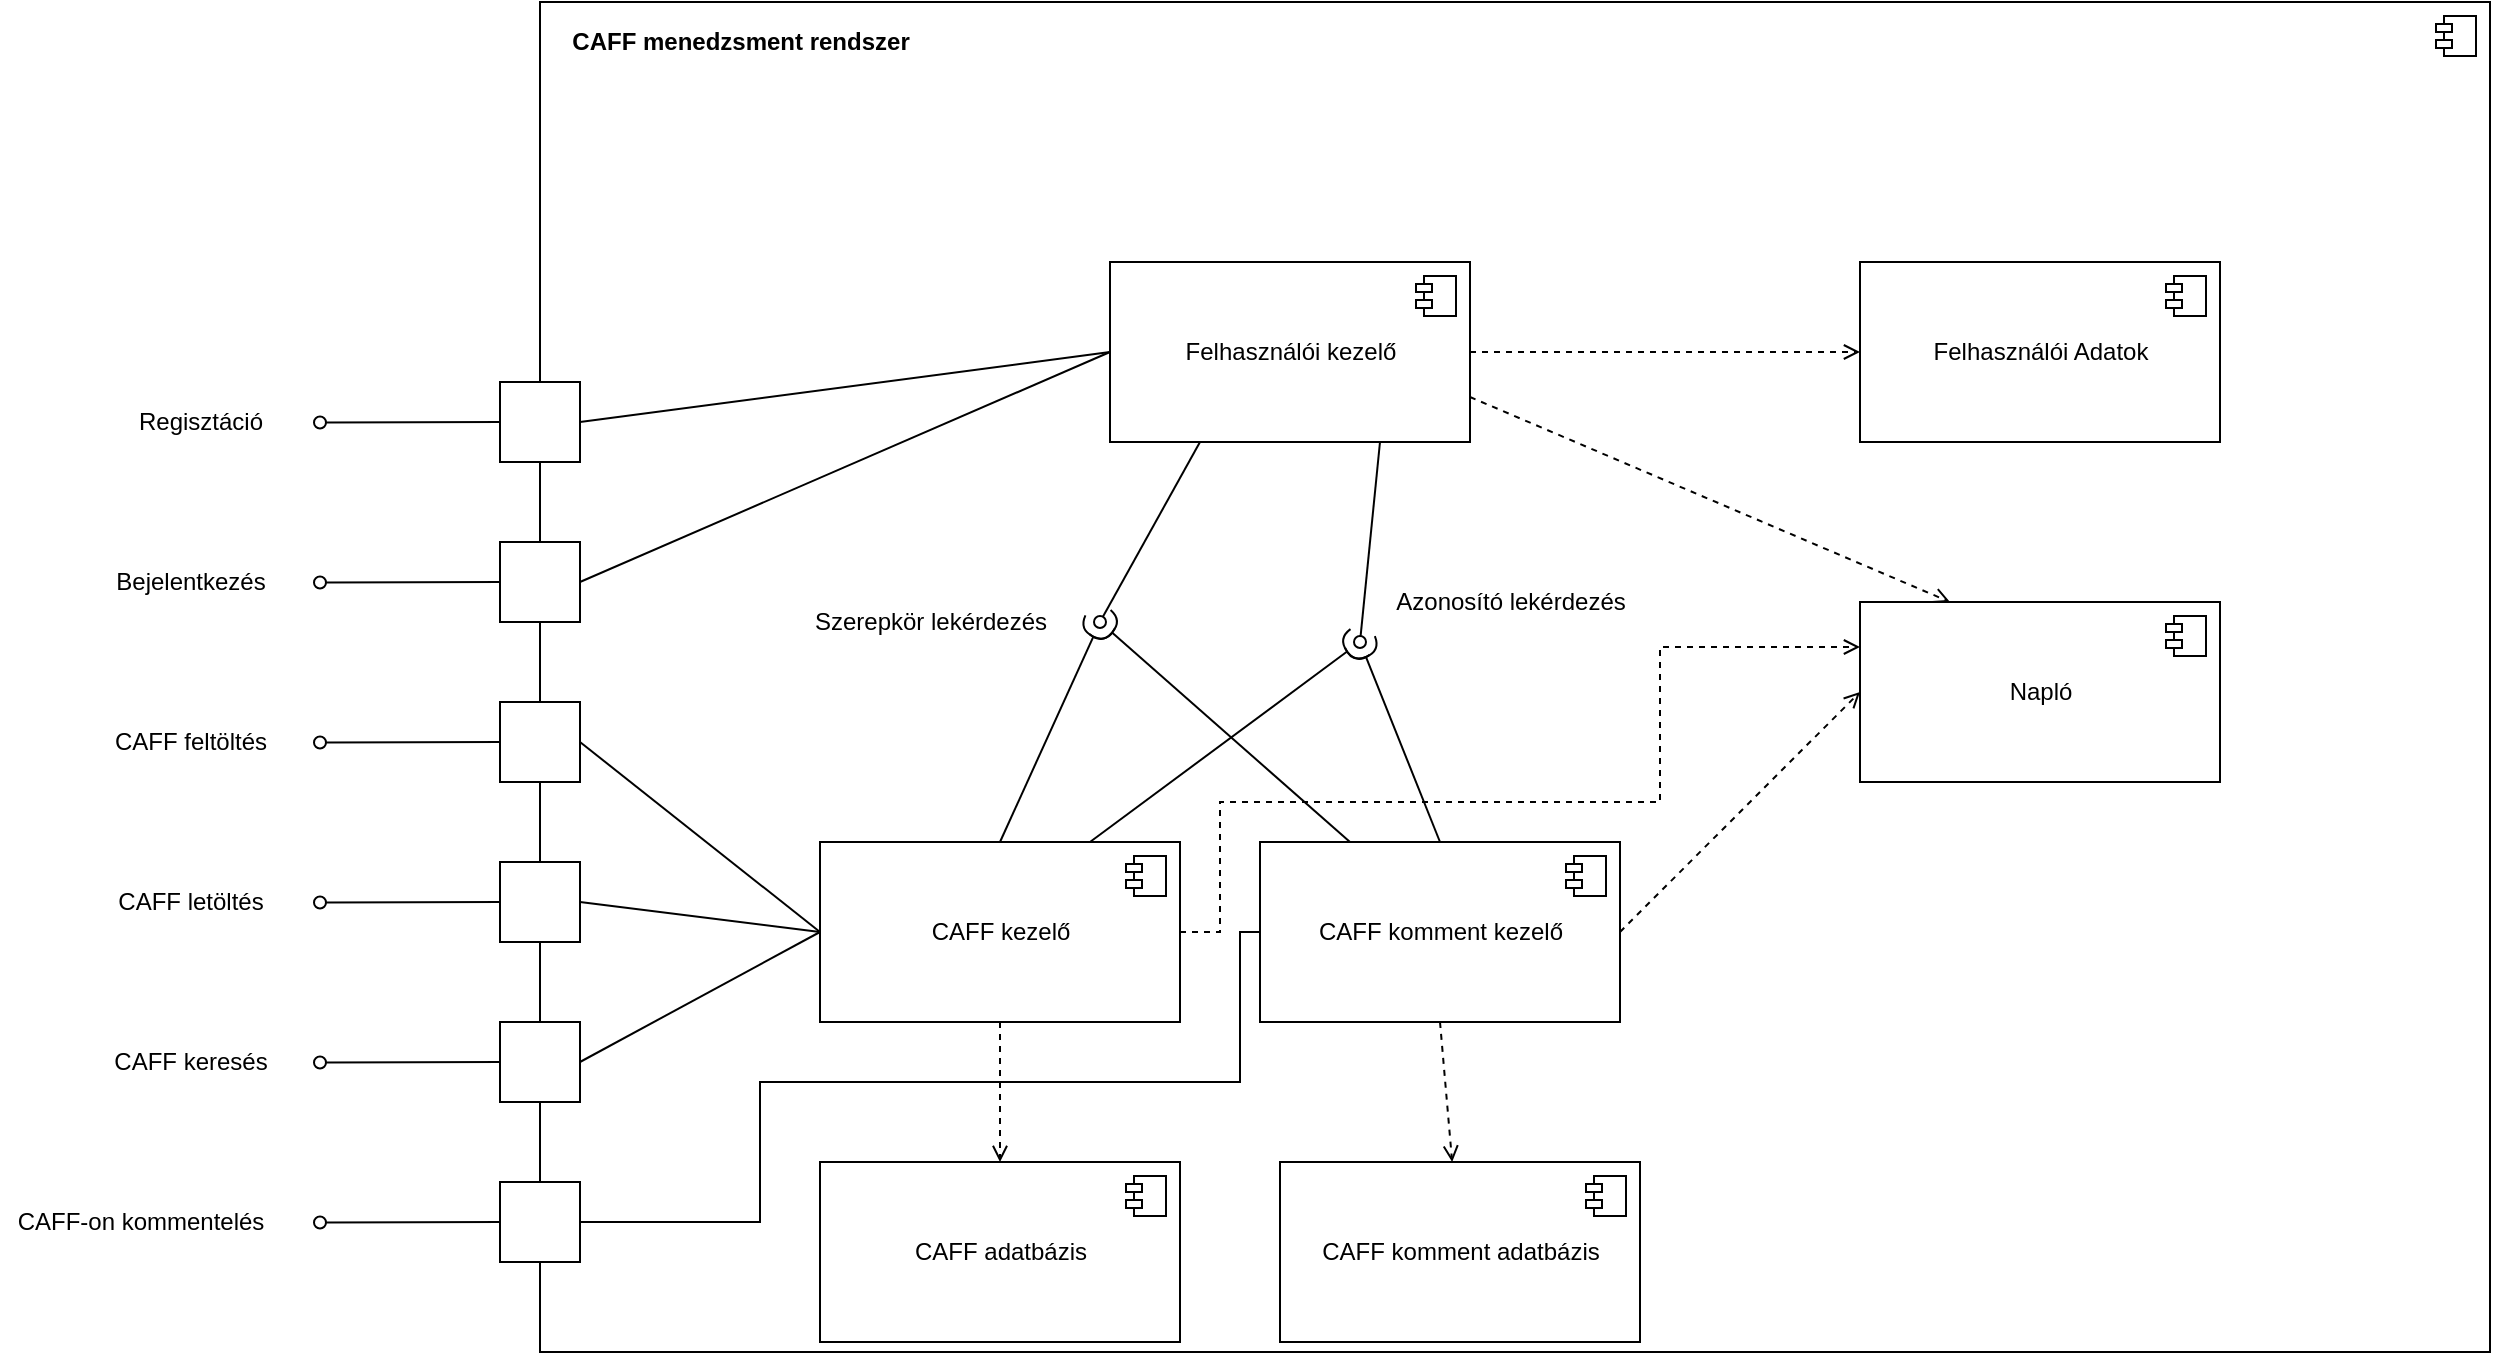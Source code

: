 <mxfile version="15.4.0" type="device"><diagram id="pZsBLCLocK1X_sweAYKc" name="Page-1"><mxGraphModel dx="2272" dy="822" grid="1" gridSize="10" guides="1" tooltips="1" connect="1" arrows="1" fold="1" page="1" pageScale="1" pageWidth="850" pageHeight="1100" math="0" shadow="0"><root><mxCell id="0"/><mxCell id="1" parent="0"/><mxCell id="NrTcaysrjlNpQXRKOURs-41" value="" style="html=1;dropTarget=0;" parent="1" vertex="1"><mxGeometry x="50" y="60" width="975" height="675" as="geometry"/></mxCell><mxCell id="NrTcaysrjlNpQXRKOURs-42" value="" style="shape=module;jettyWidth=8;jettyHeight=4;" parent="NrTcaysrjlNpQXRKOURs-41" vertex="1"><mxGeometry x="1" width="20" height="20" relative="1" as="geometry"><mxPoint x="-27" y="7" as="offset"/></mxGeometry></mxCell><mxCell id="NrTcaysrjlNpQXRKOURs-6" style="edgeStyle=orthogonalEdgeStyle;rounded=0;orthogonalLoop=1;jettySize=auto;html=1;exitX=1;exitY=0.5;exitDx=0;exitDy=0;entryX=0;entryY=0.5;entryDx=0;entryDy=0;dashed=1;endArrow=open;endFill=0;" parent="1" source="NrTcaysrjlNpQXRKOURs-2" target="NrTcaysrjlNpQXRKOURs-4" edge="1"><mxGeometry relative="1" as="geometry"/></mxCell><mxCell id="NrTcaysrjlNpQXRKOURs-26" style="edgeStyle=none;rounded=0;orthogonalLoop=1;jettySize=auto;html=1;exitX=0.25;exitY=1;exitDx=0;exitDy=0;endArrow=oval;endFill=0;" parent="1" source="NrTcaysrjlNpQXRKOURs-2" edge="1"><mxGeometry relative="1" as="geometry"><mxPoint x="330" y="370" as="targetPoint"/></mxGeometry></mxCell><mxCell id="NrTcaysrjlNpQXRKOURs-40" style="rounded=0;orthogonalLoop=1;jettySize=auto;html=1;exitX=1;exitY=0.75;exitDx=0;exitDy=0;entryX=0.25;entryY=0;entryDx=0;entryDy=0;dashed=1;endArrow=open;endFill=0;" parent="1" source="NrTcaysrjlNpQXRKOURs-2" target="NrTcaysrjlNpQXRKOURs-36" edge="1"><mxGeometry relative="1" as="geometry"/></mxCell><mxCell id="NrTcaysrjlNpQXRKOURs-2" value="Felhasználói kezelő" style="html=1;dropTarget=0;" parent="1" vertex="1"><mxGeometry x="335" y="190" width="180" height="90" as="geometry"/></mxCell><mxCell id="NrTcaysrjlNpQXRKOURs-3" value="" style="shape=module;jettyWidth=8;jettyHeight=4;" parent="NrTcaysrjlNpQXRKOURs-2" vertex="1"><mxGeometry x="1" width="20" height="20" relative="1" as="geometry"><mxPoint x="-27" y="7" as="offset"/></mxGeometry></mxCell><mxCell id="NrTcaysrjlNpQXRKOURs-4" value="Felhasználói Adatok" style="html=1;dropTarget=0;" parent="1" vertex="1"><mxGeometry x="710" y="190" width="180" height="90" as="geometry"/></mxCell><mxCell id="NrTcaysrjlNpQXRKOURs-5" value="" style="shape=module;jettyWidth=8;jettyHeight=4;" parent="NrTcaysrjlNpQXRKOURs-4" vertex="1"><mxGeometry x="1" width="20" height="20" relative="1" as="geometry"><mxPoint x="-27" y="7" as="offset"/></mxGeometry></mxCell><mxCell id="NrTcaysrjlNpQXRKOURs-19" style="edgeStyle=none;rounded=0;orthogonalLoop=1;jettySize=auto;html=1;exitX=0.5;exitY=1;exitDx=0;exitDy=0;entryX=0.5;entryY=0;entryDx=0;entryDy=0;dashed=1;endArrow=open;endFill=0;" parent="1" source="NrTcaysrjlNpQXRKOURs-10" target="NrTcaysrjlNpQXRKOURs-14" edge="1"><mxGeometry relative="1" as="geometry"/></mxCell><mxCell id="NrTcaysrjlNpQXRKOURs-30" style="edgeStyle=none;rounded=0;orthogonalLoop=1;jettySize=auto;html=1;exitX=0.5;exitY=0;exitDx=0;exitDy=0;endArrow=halfCircle;endFill=0;" parent="1" source="NrTcaysrjlNpQXRKOURs-10" edge="1"><mxGeometry relative="1" as="geometry"><mxPoint x="330" y="370" as="targetPoint"/></mxGeometry></mxCell><mxCell id="NrTcaysrjlNpQXRKOURs-34" style="edgeStyle=none;rounded=0;orthogonalLoop=1;jettySize=auto;html=1;exitX=0.75;exitY=0;exitDx=0;exitDy=0;endArrow=halfCircle;endFill=0;" parent="1" source="NrTcaysrjlNpQXRKOURs-10" edge="1"><mxGeometry relative="1" as="geometry"><mxPoint x="460" y="380" as="targetPoint"/></mxGeometry></mxCell><mxCell id="NrTcaysrjlNpQXRKOURs-39" style="edgeStyle=orthogonalEdgeStyle;rounded=0;orthogonalLoop=1;jettySize=auto;html=1;exitX=1;exitY=0.5;exitDx=0;exitDy=0;entryX=0;entryY=0.25;entryDx=0;entryDy=0;dashed=1;endArrow=open;endFill=0;" parent="1" source="NrTcaysrjlNpQXRKOURs-10" target="NrTcaysrjlNpQXRKOURs-36" edge="1"><mxGeometry relative="1" as="geometry"><Array as="points"><mxPoint x="390" y="525"/><mxPoint x="390" y="460"/><mxPoint x="610" y="460"/><mxPoint x="610" y="383"/></Array></mxGeometry></mxCell><mxCell id="NrTcaysrjlNpQXRKOURs-10" value="CAFF kezelő" style="html=1;dropTarget=0;" parent="1" vertex="1"><mxGeometry x="190" y="480" width="180" height="90" as="geometry"/></mxCell><mxCell id="NrTcaysrjlNpQXRKOURs-11" value="" style="shape=module;jettyWidth=8;jettyHeight=4;" parent="NrTcaysrjlNpQXRKOURs-10" vertex="1"><mxGeometry x="1" width="20" height="20" relative="1" as="geometry"><mxPoint x="-27" y="7" as="offset"/></mxGeometry></mxCell><mxCell id="NrTcaysrjlNpQXRKOURs-18" style="edgeStyle=none;rounded=0;orthogonalLoop=1;jettySize=auto;html=1;exitX=0.5;exitY=1;exitDx=0;exitDy=0;dashed=1;endArrow=open;endFill=0;" parent="1" source="NrTcaysrjlNpQXRKOURs-12" target="NrTcaysrjlNpQXRKOURs-16" edge="1"><mxGeometry relative="1" as="geometry"/></mxCell><mxCell id="NrTcaysrjlNpQXRKOURs-31" style="edgeStyle=none;rounded=0;orthogonalLoop=1;jettySize=auto;html=1;exitX=0.25;exitY=0;exitDx=0;exitDy=0;endArrow=halfCircle;endFill=0;" parent="1" source="NrTcaysrjlNpQXRKOURs-12" edge="1"><mxGeometry relative="1" as="geometry"><mxPoint x="330" y="370" as="targetPoint"/></mxGeometry></mxCell><mxCell id="NrTcaysrjlNpQXRKOURs-35" style="edgeStyle=none;rounded=0;orthogonalLoop=1;jettySize=auto;html=1;exitX=0.5;exitY=0;exitDx=0;exitDy=0;endArrow=halfCircle;endFill=0;" parent="1" source="NrTcaysrjlNpQXRKOURs-12" edge="1"><mxGeometry relative="1" as="geometry"><mxPoint x="460.0" y="380" as="targetPoint"/></mxGeometry></mxCell><mxCell id="NrTcaysrjlNpQXRKOURs-38" style="edgeStyle=none;rounded=0;orthogonalLoop=1;jettySize=auto;html=1;exitX=1;exitY=0.5;exitDx=0;exitDy=0;entryX=0;entryY=0.5;entryDx=0;entryDy=0;dashed=1;endArrow=open;endFill=0;" parent="1" source="NrTcaysrjlNpQXRKOURs-12" target="NrTcaysrjlNpQXRKOURs-36" edge="1"><mxGeometry relative="1" as="geometry"/></mxCell><mxCell id="NrTcaysrjlNpQXRKOURs-12" value="CAFF komment kezelő" style="html=1;dropTarget=0;" parent="1" vertex="1"><mxGeometry x="410" y="480" width="180" height="90" as="geometry"/></mxCell><mxCell id="NrTcaysrjlNpQXRKOURs-13" value="" style="shape=module;jettyWidth=8;jettyHeight=4;" parent="NrTcaysrjlNpQXRKOURs-12" vertex="1"><mxGeometry x="1" width="20" height="20" relative="1" as="geometry"><mxPoint x="-27" y="7" as="offset"/></mxGeometry></mxCell><mxCell id="NrTcaysrjlNpQXRKOURs-14" value="CAFF adatbázis" style="html=1;dropTarget=0;" parent="1" vertex="1"><mxGeometry x="190" y="640" width="180" height="90" as="geometry"/></mxCell><mxCell id="NrTcaysrjlNpQXRKOURs-15" value="" style="shape=module;jettyWidth=8;jettyHeight=4;" parent="NrTcaysrjlNpQXRKOURs-14" vertex="1"><mxGeometry x="1" width="20" height="20" relative="1" as="geometry"><mxPoint x="-27" y="7" as="offset"/></mxGeometry></mxCell><mxCell id="NrTcaysrjlNpQXRKOURs-16" value="CAFF komment adatbázis" style="html=1;dropTarget=0;" parent="1" vertex="1"><mxGeometry x="420" y="640" width="180" height="90" as="geometry"/></mxCell><mxCell id="NrTcaysrjlNpQXRKOURs-17" value="" style="shape=module;jettyWidth=8;jettyHeight=4;" parent="NrTcaysrjlNpQXRKOURs-16" vertex="1"><mxGeometry x="1" width="20" height="20" relative="1" as="geometry"><mxPoint x="-27" y="7" as="offset"/></mxGeometry></mxCell><mxCell id="NrTcaysrjlNpQXRKOURs-20" value="" style="rounded=0;orthogonalLoop=1;jettySize=auto;html=1;endArrow=oval;endFill=0;sketch=0;sourcePerimeterSpacing=0;targetPerimeterSpacing=0;exitX=0.75;exitY=1;exitDx=0;exitDy=0;" parent="1" source="NrTcaysrjlNpQXRKOURs-2" edge="1"><mxGeometry relative="1" as="geometry"><mxPoint x="400" y="515" as="sourcePoint"/><mxPoint x="460" y="380" as="targetPoint"/></mxGeometry></mxCell><mxCell id="NrTcaysrjlNpQXRKOURs-25" value="Azonosító lekérdezés" style="text;html=1;align=center;verticalAlign=middle;resizable=0;points=[];autosize=1;strokeColor=none;fillColor=none;" parent="1" vertex="1"><mxGeometry x="470" y="350" width="130" height="20" as="geometry"/></mxCell><mxCell id="NrTcaysrjlNpQXRKOURs-32" value="Szerepkör lekérdezés" style="text;html=1;align=center;verticalAlign=middle;resizable=0;points=[];autosize=1;strokeColor=none;fillColor=none;" parent="1" vertex="1"><mxGeometry x="180" y="360" width="130" height="20" as="geometry"/></mxCell><mxCell id="NrTcaysrjlNpQXRKOURs-36" value="Napló" style="html=1;dropTarget=0;" parent="1" vertex="1"><mxGeometry x="710" y="360" width="180" height="90" as="geometry"/></mxCell><mxCell id="NrTcaysrjlNpQXRKOURs-37" value="" style="shape=module;jettyWidth=8;jettyHeight=4;" parent="NrTcaysrjlNpQXRKOURs-36" vertex="1"><mxGeometry x="1" width="20" height="20" relative="1" as="geometry"><mxPoint x="-27" y="7" as="offset"/></mxGeometry></mxCell><mxCell id="NrTcaysrjlNpQXRKOURs-43" value="&lt;b&gt;CAFF menedzsment rendszer&lt;/b&gt;" style="text;html=1;align=center;verticalAlign=middle;resizable=0;points=[];autosize=1;strokeColor=none;fillColor=none;" parent="1" vertex="1"><mxGeometry x="60" y="70" width="180" height="20" as="geometry"/></mxCell><mxCell id="NrTcaysrjlNpQXRKOURs-49" style="edgeStyle=none;rounded=0;orthogonalLoop=1;jettySize=auto;html=1;exitX=0;exitY=0.5;exitDx=0;exitDy=0;endArrow=oval;endFill=0;" parent="1" source="NrTcaysrjlNpQXRKOURs-46" edge="1"><mxGeometry relative="1" as="geometry"><mxPoint x="-60" y="270.235" as="targetPoint"/></mxGeometry></mxCell><mxCell id="NrTcaysrjlNpQXRKOURs-70" style="edgeStyle=none;rounded=0;orthogonalLoop=1;jettySize=auto;html=1;exitX=1;exitY=0.5;exitDx=0;exitDy=0;entryX=0;entryY=0.5;entryDx=0;entryDy=0;endArrow=none;endFill=0;" parent="1" source="NrTcaysrjlNpQXRKOURs-46" target="NrTcaysrjlNpQXRKOURs-2" edge="1"><mxGeometry relative="1" as="geometry"/></mxCell><mxCell id="NrTcaysrjlNpQXRKOURs-46" value="" style="whiteSpace=wrap;html=1;aspect=fixed;" parent="1" vertex="1"><mxGeometry x="30" y="250" width="40" height="40" as="geometry"/></mxCell><mxCell id="NrTcaysrjlNpQXRKOURs-50" style="edgeStyle=none;rounded=0;orthogonalLoop=1;jettySize=auto;html=1;exitX=0;exitY=0.5;exitDx=0;exitDy=0;endArrow=oval;endFill=0;" parent="1" source="NrTcaysrjlNpQXRKOURs-51" edge="1"><mxGeometry relative="1" as="geometry"><mxPoint x="-60" y="350.235" as="targetPoint"/></mxGeometry></mxCell><mxCell id="NrTcaysrjlNpQXRKOURs-71" style="edgeStyle=none;rounded=0;orthogonalLoop=1;jettySize=auto;html=1;exitX=1;exitY=0.5;exitDx=0;exitDy=0;entryX=0;entryY=0.5;entryDx=0;entryDy=0;endArrow=none;endFill=0;" parent="1" source="NrTcaysrjlNpQXRKOURs-51" target="NrTcaysrjlNpQXRKOURs-2" edge="1"><mxGeometry relative="1" as="geometry"/></mxCell><mxCell id="NrTcaysrjlNpQXRKOURs-51" value="" style="whiteSpace=wrap;html=1;aspect=fixed;" parent="1" vertex="1"><mxGeometry x="30" y="330" width="40" height="40" as="geometry"/></mxCell><mxCell id="NrTcaysrjlNpQXRKOURs-52" style="edgeStyle=none;rounded=0;orthogonalLoop=1;jettySize=auto;html=1;exitX=0;exitY=0.5;exitDx=0;exitDy=0;endArrow=oval;endFill=0;" parent="1" source="NrTcaysrjlNpQXRKOURs-53" edge="1"><mxGeometry relative="1" as="geometry"><mxPoint x="-60" y="430.235" as="targetPoint"/></mxGeometry></mxCell><mxCell id="NrTcaysrjlNpQXRKOURs-72" style="edgeStyle=none;rounded=0;orthogonalLoop=1;jettySize=auto;html=1;exitX=1;exitY=0.5;exitDx=0;exitDy=0;entryX=0;entryY=0.5;entryDx=0;entryDy=0;endArrow=none;endFill=0;" parent="1" source="NrTcaysrjlNpQXRKOURs-53" target="NrTcaysrjlNpQXRKOURs-10" edge="1"><mxGeometry relative="1" as="geometry"/></mxCell><mxCell id="NrTcaysrjlNpQXRKOURs-53" value="" style="whiteSpace=wrap;html=1;aspect=fixed;" parent="1" vertex="1"><mxGeometry x="30" y="410" width="40" height="40" as="geometry"/></mxCell><mxCell id="NrTcaysrjlNpQXRKOURs-54" style="edgeStyle=none;rounded=0;orthogonalLoop=1;jettySize=auto;html=1;exitX=0;exitY=0.5;exitDx=0;exitDy=0;endArrow=oval;endFill=0;" parent="1" source="NrTcaysrjlNpQXRKOURs-55" edge="1"><mxGeometry relative="1" as="geometry"><mxPoint x="-60" y="510.235" as="targetPoint"/></mxGeometry></mxCell><mxCell id="NrTcaysrjlNpQXRKOURs-73" style="edgeStyle=none;rounded=0;orthogonalLoop=1;jettySize=auto;html=1;exitX=1;exitY=0.5;exitDx=0;exitDy=0;entryX=0;entryY=0.5;entryDx=0;entryDy=0;endArrow=none;endFill=0;" parent="1" source="NrTcaysrjlNpQXRKOURs-55" target="NrTcaysrjlNpQXRKOURs-10" edge="1"><mxGeometry relative="1" as="geometry"/></mxCell><mxCell id="NrTcaysrjlNpQXRKOURs-55" value="" style="whiteSpace=wrap;html=1;aspect=fixed;" parent="1" vertex="1"><mxGeometry x="30" y="490" width="40" height="40" as="geometry"/></mxCell><mxCell id="NrTcaysrjlNpQXRKOURs-56" style="edgeStyle=none;rounded=0;orthogonalLoop=1;jettySize=auto;html=1;exitX=0;exitY=0.5;exitDx=0;exitDy=0;endArrow=oval;endFill=0;" parent="1" source="NrTcaysrjlNpQXRKOURs-57" edge="1"><mxGeometry relative="1" as="geometry"><mxPoint x="-60" y="590.235" as="targetPoint"/></mxGeometry></mxCell><mxCell id="NrTcaysrjlNpQXRKOURs-74" style="edgeStyle=none;rounded=0;orthogonalLoop=1;jettySize=auto;html=1;exitX=1;exitY=0.5;exitDx=0;exitDy=0;entryX=0;entryY=0.5;entryDx=0;entryDy=0;endArrow=none;endFill=0;" parent="1" source="NrTcaysrjlNpQXRKOURs-57" target="NrTcaysrjlNpQXRKOURs-10" edge="1"><mxGeometry relative="1" as="geometry"/></mxCell><mxCell id="NrTcaysrjlNpQXRKOURs-57" value="" style="whiteSpace=wrap;html=1;aspect=fixed;" parent="1" vertex="1"><mxGeometry x="30" y="570" width="40" height="40" as="geometry"/></mxCell><mxCell id="NrTcaysrjlNpQXRKOURs-58" style="edgeStyle=none;rounded=0;orthogonalLoop=1;jettySize=auto;html=1;exitX=0;exitY=0.5;exitDx=0;exitDy=0;endArrow=oval;endFill=0;" parent="1" source="NrTcaysrjlNpQXRKOURs-59" edge="1"><mxGeometry relative="1" as="geometry"><mxPoint x="-60" y="670.235" as="targetPoint"/></mxGeometry></mxCell><mxCell id="NrTcaysrjlNpQXRKOURs-75" style="edgeStyle=orthogonalEdgeStyle;rounded=0;orthogonalLoop=1;jettySize=auto;html=1;exitX=1;exitY=0.5;exitDx=0;exitDy=0;entryX=0;entryY=0.5;entryDx=0;entryDy=0;endArrow=none;endFill=0;" parent="1" source="NrTcaysrjlNpQXRKOURs-59" target="NrTcaysrjlNpQXRKOURs-12" edge="1"><mxGeometry relative="1" as="geometry"><Array as="points"><mxPoint x="160" y="670"/><mxPoint x="160" y="600"/><mxPoint x="400" y="600"/><mxPoint x="400" y="525"/></Array></mxGeometry></mxCell><mxCell id="NrTcaysrjlNpQXRKOURs-59" value="" style="whiteSpace=wrap;html=1;aspect=fixed;" parent="1" vertex="1"><mxGeometry x="30" y="650" width="40" height="40" as="geometry"/></mxCell><mxCell id="NrTcaysrjlNpQXRKOURs-64" value="Regisztáció" style="text;html=1;align=center;verticalAlign=middle;resizable=0;points=[];autosize=1;strokeColor=none;fillColor=none;" parent="1" vertex="1"><mxGeometry x="-160" y="260" width="80" height="20" as="geometry"/></mxCell><mxCell id="NrTcaysrjlNpQXRKOURs-65" value="Bejelentkezés" style="text;html=1;align=center;verticalAlign=middle;resizable=0;points=[];autosize=1;strokeColor=none;fillColor=none;" parent="1" vertex="1"><mxGeometry x="-170" y="340" width="90" height="20" as="geometry"/></mxCell><mxCell id="NrTcaysrjlNpQXRKOURs-66" value="CAFF feltöltés" style="text;html=1;align=center;verticalAlign=middle;resizable=0;points=[];autosize=1;strokeColor=none;fillColor=none;" parent="1" vertex="1"><mxGeometry x="-170" y="420" width="90" height="20" as="geometry"/></mxCell><mxCell id="NrTcaysrjlNpQXRKOURs-67" value="CAFF letöltés" style="text;html=1;align=center;verticalAlign=middle;resizable=0;points=[];autosize=1;strokeColor=none;fillColor=none;" parent="1" vertex="1"><mxGeometry x="-170" y="500" width="90" height="20" as="geometry"/></mxCell><mxCell id="NrTcaysrjlNpQXRKOURs-68" value="CAFF keresés" style="text;html=1;align=center;verticalAlign=middle;resizable=0;points=[];autosize=1;strokeColor=none;fillColor=none;" parent="1" vertex="1"><mxGeometry x="-170" y="580" width="90" height="20" as="geometry"/></mxCell><mxCell id="NrTcaysrjlNpQXRKOURs-69" value="CAFF-on kommentelés" style="text;html=1;align=center;verticalAlign=middle;resizable=0;points=[];autosize=1;strokeColor=none;fillColor=none;" parent="1" vertex="1"><mxGeometry x="-220" y="660" width="140" height="20" as="geometry"/></mxCell></root></mxGraphModel></diagram></mxfile>